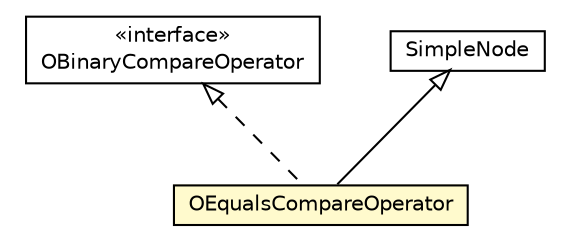 #!/usr/local/bin/dot
#
# Class diagram 
# Generated by UMLGraph version R5_6-24-gf6e263 (http://www.umlgraph.org/)
#

digraph G {
	edge [fontname="Helvetica",fontsize=10,labelfontname="Helvetica",labelfontsize=10];
	node [fontname="Helvetica",fontsize=10,shape=plaintext];
	nodesep=0.25;
	ranksep=0.5;
	// com.orientechnologies.orient.core.sql.parser.OEqualsCompareOperator
	c3248039 [label=<<table title="com.orientechnologies.orient.core.sql.parser.OEqualsCompareOperator" border="0" cellborder="1" cellspacing="0" cellpadding="2" port="p" bgcolor="lemonChiffon" href="./OEqualsCompareOperator.html">
		<tr><td><table border="0" cellspacing="0" cellpadding="1">
<tr><td align="center" balign="center"> OEqualsCompareOperator </td></tr>
		</table></td></tr>
		</table>>, URL="./OEqualsCompareOperator.html", fontname="Helvetica", fontcolor="black", fontsize=10.0];
	// com.orientechnologies.orient.core.sql.parser.OBinaryCompareOperator
	c3248052 [label=<<table title="com.orientechnologies.orient.core.sql.parser.OBinaryCompareOperator" border="0" cellborder="1" cellspacing="0" cellpadding="2" port="p" href="./OBinaryCompareOperator.html">
		<tr><td><table border="0" cellspacing="0" cellpadding="1">
<tr><td align="center" balign="center"> &#171;interface&#187; </td></tr>
<tr><td align="center" balign="center"> OBinaryCompareOperator </td></tr>
		</table></td></tr>
		</table>>, URL="./OBinaryCompareOperator.html", fontname="Helvetica", fontcolor="black", fontsize=10.0];
	// com.orientechnologies.orient.core.sql.parser.SimpleNode
	c3248200 [label=<<table title="com.orientechnologies.orient.core.sql.parser.SimpleNode" border="0" cellborder="1" cellspacing="0" cellpadding="2" port="p" href="./SimpleNode.html">
		<tr><td><table border="0" cellspacing="0" cellpadding="1">
<tr><td align="center" balign="center"> SimpleNode </td></tr>
		</table></td></tr>
		</table>>, URL="./SimpleNode.html", fontname="Helvetica", fontcolor="black", fontsize=10.0];
	//com.orientechnologies.orient.core.sql.parser.OEqualsCompareOperator extends com.orientechnologies.orient.core.sql.parser.SimpleNode
	c3248200:p -> c3248039:p [dir=back,arrowtail=empty];
	//com.orientechnologies.orient.core.sql.parser.OEqualsCompareOperator implements com.orientechnologies.orient.core.sql.parser.OBinaryCompareOperator
	c3248052:p -> c3248039:p [dir=back,arrowtail=empty,style=dashed];
}

